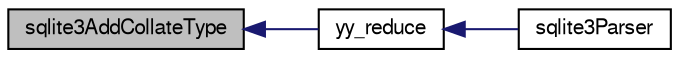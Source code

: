 digraph "sqlite3AddCollateType"
{
  edge [fontname="FreeSans",fontsize="10",labelfontname="FreeSans",labelfontsize="10"];
  node [fontname="FreeSans",fontsize="10",shape=record];
  rankdir="LR";
  Node408330 [label="sqlite3AddCollateType",height=0.2,width=0.4,color="black", fillcolor="grey75", style="filled", fontcolor="black"];
  Node408330 -> Node408331 [dir="back",color="midnightblue",fontsize="10",style="solid",fontname="FreeSans"];
  Node408331 [label="yy_reduce",height=0.2,width=0.4,color="black", fillcolor="white", style="filled",URL="$sqlite3_8c.html#a7c419a9b25711c666a9a2449ef377f14"];
  Node408331 -> Node408332 [dir="back",color="midnightblue",fontsize="10",style="solid",fontname="FreeSans"];
  Node408332 [label="sqlite3Parser",height=0.2,width=0.4,color="black", fillcolor="white", style="filled",URL="$sqlite3_8c.html#a0327d71a5fabe0b6a343d78a2602e72a"];
}
